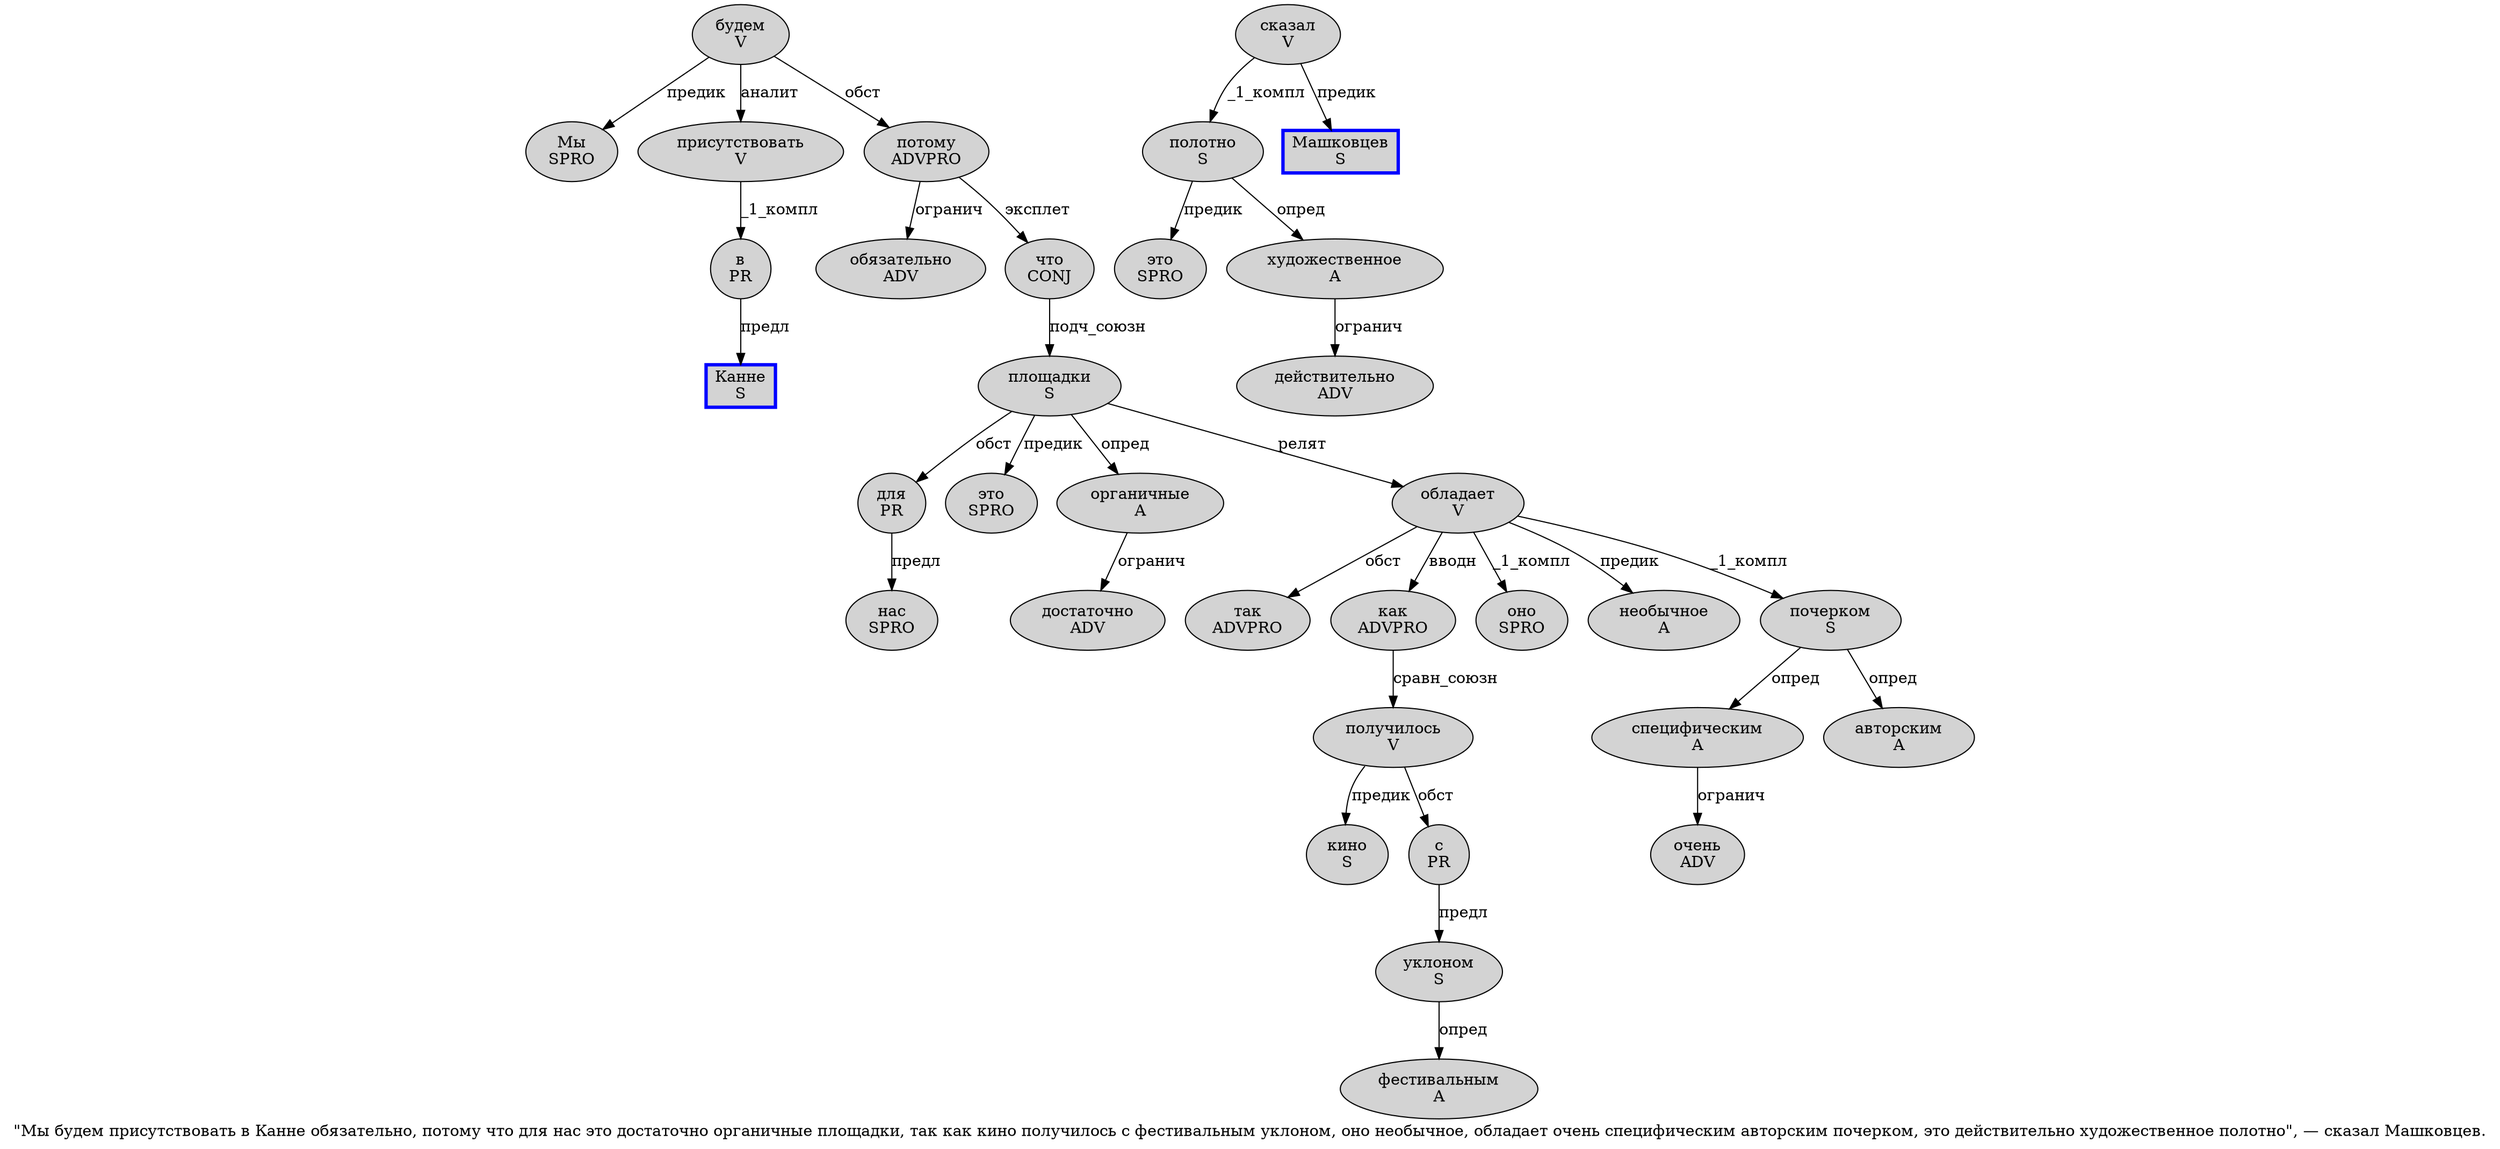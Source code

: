 digraph SENTENCE_213 {
	graph [label="\"Мы будем присутствовать в Канне обязательно, потому что для нас это достаточно органичные площадки, так как кино получилось с фестивальным уклоном, оно необычное, обладает очень специфическим авторским почерком, это действительно художественное полотно\", — сказал Машковцев."]
	node [style=filled]
		1 [label="Мы
SPRO" color="" fillcolor=lightgray penwidth=1 shape=ellipse]
		2 [label="будем
V" color="" fillcolor=lightgray penwidth=1 shape=ellipse]
		3 [label="присутствовать
V" color="" fillcolor=lightgray penwidth=1 shape=ellipse]
		4 [label="в
PR" color="" fillcolor=lightgray penwidth=1 shape=ellipse]
		5 [label="Канне
S" color=blue fillcolor=lightgray penwidth=3 shape=box]
		6 [label="обязательно
ADV" color="" fillcolor=lightgray penwidth=1 shape=ellipse]
		8 [label="потому
ADVPRO" color="" fillcolor=lightgray penwidth=1 shape=ellipse]
		9 [label="что
CONJ" color="" fillcolor=lightgray penwidth=1 shape=ellipse]
		10 [label="для
PR" color="" fillcolor=lightgray penwidth=1 shape=ellipse]
		11 [label="нас
SPRO" color="" fillcolor=lightgray penwidth=1 shape=ellipse]
		12 [label="это
SPRO" color="" fillcolor=lightgray penwidth=1 shape=ellipse]
		13 [label="достаточно
ADV" color="" fillcolor=lightgray penwidth=1 shape=ellipse]
		14 [label="органичные
A" color="" fillcolor=lightgray penwidth=1 shape=ellipse]
		15 [label="площадки
S" color="" fillcolor=lightgray penwidth=1 shape=ellipse]
		17 [label="так
ADVPRO" color="" fillcolor=lightgray penwidth=1 shape=ellipse]
		18 [label="как
ADVPRO" color="" fillcolor=lightgray penwidth=1 shape=ellipse]
		19 [label="кино
S" color="" fillcolor=lightgray penwidth=1 shape=ellipse]
		20 [label="получилось
V" color="" fillcolor=lightgray penwidth=1 shape=ellipse]
		21 [label="с
PR" color="" fillcolor=lightgray penwidth=1 shape=ellipse]
		22 [label="фестивальным
A" color="" fillcolor=lightgray penwidth=1 shape=ellipse]
		23 [label="уклоном
S" color="" fillcolor=lightgray penwidth=1 shape=ellipse]
		25 [label="оно
SPRO" color="" fillcolor=lightgray penwidth=1 shape=ellipse]
		26 [label="необычное
A" color="" fillcolor=lightgray penwidth=1 shape=ellipse]
		28 [label="обладает
V" color="" fillcolor=lightgray penwidth=1 shape=ellipse]
		29 [label="очень
ADV" color="" fillcolor=lightgray penwidth=1 shape=ellipse]
		30 [label="специфическим
A" color="" fillcolor=lightgray penwidth=1 shape=ellipse]
		31 [label="авторским
A" color="" fillcolor=lightgray penwidth=1 shape=ellipse]
		32 [label="почерком
S" color="" fillcolor=lightgray penwidth=1 shape=ellipse]
		34 [label="это
SPRO" color="" fillcolor=lightgray penwidth=1 shape=ellipse]
		35 [label="действительно
ADV" color="" fillcolor=lightgray penwidth=1 shape=ellipse]
		36 [label="художественное
A" color="" fillcolor=lightgray penwidth=1 shape=ellipse]
		37 [label="полотно
S" color="" fillcolor=lightgray penwidth=1 shape=ellipse]
		41 [label="сказал
V" color="" fillcolor=lightgray penwidth=1 shape=ellipse]
		42 [label="Машковцев
S" color=blue fillcolor=lightgray penwidth=3 shape=box]
			15 -> 10 [label="обст"]
			15 -> 12 [label="предик"]
			15 -> 14 [label="опред"]
			15 -> 28 [label="релят"]
			20 -> 19 [label="предик"]
			20 -> 21 [label="обст"]
			3 -> 4 [label="_1_компл"]
			41 -> 37 [label="_1_компл"]
			41 -> 42 [label="предик"]
			28 -> 17 [label="обст"]
			28 -> 18 [label="вводн"]
			28 -> 25 [label="_1_компл"]
			28 -> 26 [label="предик"]
			28 -> 32 [label="_1_компл"]
			2 -> 1 [label="предик"]
			2 -> 3 [label="аналит"]
			2 -> 8 [label="обст"]
			10 -> 11 [label="предл"]
			21 -> 23 [label="предл"]
			37 -> 34 [label="предик"]
			37 -> 36 [label="опред"]
			32 -> 30 [label="опред"]
			32 -> 31 [label="опред"]
			9 -> 15 [label="подч_союзн"]
			30 -> 29 [label="огранич"]
			23 -> 22 [label="опред"]
			18 -> 20 [label="сравн_союзн"]
			8 -> 6 [label="огранич"]
			8 -> 9 [label="эксплет"]
			14 -> 13 [label="огранич"]
			4 -> 5 [label="предл"]
			36 -> 35 [label="огранич"]
}